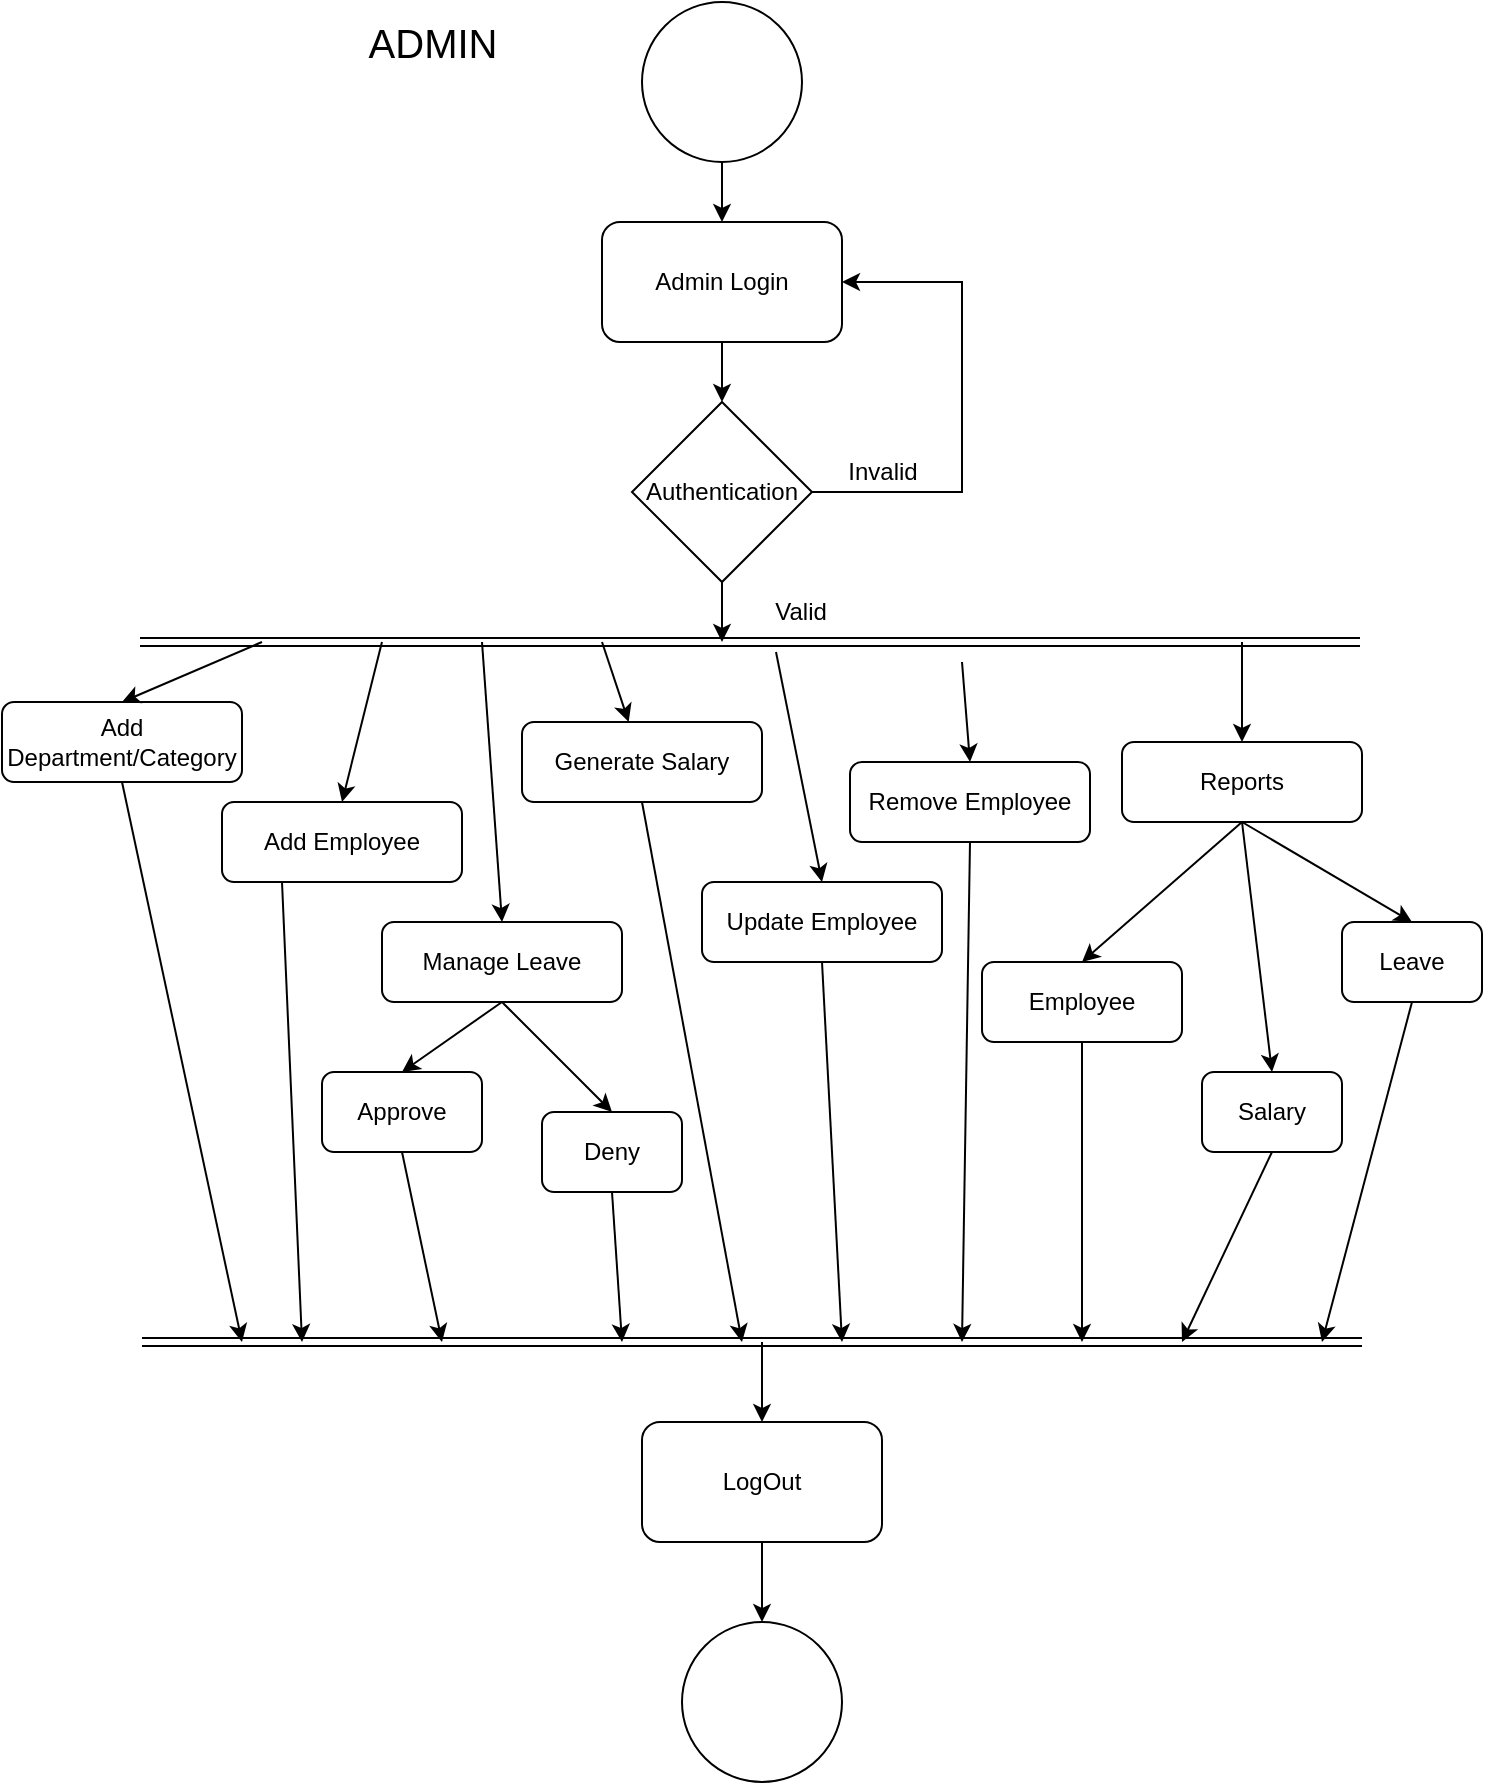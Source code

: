 <mxfile version="22.1.5" type="github">
  <diagram name="Page-1" id="A1GPs7E4RA7VOJBE87aJ">
    <mxGraphModel dx="832" dy="473" grid="1" gridSize="10" guides="1" tooltips="1" connect="1" arrows="1" fold="1" page="1" pageScale="1" pageWidth="827" pageHeight="1169" background="#ffffff" math="0" shadow="0">
      <root>
        <mxCell id="0" />
        <mxCell id="1" parent="0" />
        <mxCell id="PyhdsID59aWahw5KuRE4-1" value="" style="ellipse;whiteSpace=wrap;html=1;aspect=fixed;" vertex="1" parent="1">
          <mxGeometry x="360" y="10" width="80" height="80" as="geometry" />
        </mxCell>
        <mxCell id="PyhdsID59aWahw5KuRE4-3" value="Authentication" style="rhombus;whiteSpace=wrap;html=1;" vertex="1" parent="1">
          <mxGeometry x="355" y="210" width="90" height="90" as="geometry" />
        </mxCell>
        <mxCell id="PyhdsID59aWahw5KuRE4-8" value="Admin Login" style="rounded=1;whiteSpace=wrap;html=1;" vertex="1" parent="1">
          <mxGeometry x="340" y="120" width="120" height="60" as="geometry" />
        </mxCell>
        <mxCell id="PyhdsID59aWahw5KuRE4-9" value="" style="shape=link;html=1;rounded=0;" edge="1" parent="1">
          <mxGeometry width="100" relative="1" as="geometry">
            <mxPoint x="109" y="330" as="sourcePoint" />
            <mxPoint x="719" y="330" as="targetPoint" />
          </mxGeometry>
        </mxCell>
        <mxCell id="PyhdsID59aWahw5KuRE4-10" value="Add Department/Category" style="rounded=1;whiteSpace=wrap;html=1;" vertex="1" parent="1">
          <mxGeometry x="40" y="360" width="120" height="40" as="geometry" />
        </mxCell>
        <mxCell id="PyhdsID59aWahw5KuRE4-13" value="Approve" style="rounded=1;whiteSpace=wrap;html=1;" vertex="1" parent="1">
          <mxGeometry x="200" y="545" width="80" height="40" as="geometry" />
        </mxCell>
        <mxCell id="PyhdsID59aWahw5KuRE4-14" value="Deny" style="rounded=1;whiteSpace=wrap;html=1;" vertex="1" parent="1">
          <mxGeometry x="310" y="565" width="70" height="40" as="geometry" />
        </mxCell>
        <mxCell id="PyhdsID59aWahw5KuRE4-15" value="Manage Leave" style="rounded=1;whiteSpace=wrap;html=1;" vertex="1" parent="1">
          <mxGeometry x="230" y="470" width="120" height="40" as="geometry" />
        </mxCell>
        <mxCell id="PyhdsID59aWahw5KuRE4-16" value="Employee" style="rounded=1;whiteSpace=wrap;html=1;" vertex="1" parent="1">
          <mxGeometry x="530" y="490" width="100" height="40" as="geometry" />
        </mxCell>
        <mxCell id="PyhdsID59aWahw5KuRE4-17" value="Salary" style="rounded=1;whiteSpace=wrap;html=1;" vertex="1" parent="1">
          <mxGeometry x="640" y="545" width="70" height="40" as="geometry" />
        </mxCell>
        <mxCell id="PyhdsID59aWahw5KuRE4-18" value="Leave" style="rounded=1;whiteSpace=wrap;html=1;" vertex="1" parent="1">
          <mxGeometry x="710" y="470" width="70" height="40" as="geometry" />
        </mxCell>
        <mxCell id="PyhdsID59aWahw5KuRE4-19" value="Generate Salary" style="rounded=1;whiteSpace=wrap;html=1;" vertex="1" parent="1">
          <mxGeometry x="300" y="370" width="120" height="40" as="geometry" />
        </mxCell>
        <mxCell id="PyhdsID59aWahw5KuRE4-21" value="Reports" style="rounded=1;whiteSpace=wrap;html=1;" vertex="1" parent="1">
          <mxGeometry x="600" y="380" width="120" height="40" as="geometry" />
        </mxCell>
        <mxCell id="PyhdsID59aWahw5KuRE4-25" value="Add Employee" style="rounded=1;whiteSpace=wrap;html=1;" vertex="1" parent="1">
          <mxGeometry x="150" y="410" width="120" height="40" as="geometry" />
        </mxCell>
        <mxCell id="PyhdsID59aWahw5KuRE4-26" value="" style="shape=link;html=1;rounded=0;" edge="1" parent="1">
          <mxGeometry width="100" relative="1" as="geometry">
            <mxPoint x="110" y="680" as="sourcePoint" />
            <mxPoint x="720" y="680" as="targetPoint" />
          </mxGeometry>
        </mxCell>
        <mxCell id="PyhdsID59aWahw5KuRE4-27" value="" style="ellipse;whiteSpace=wrap;html=1;aspect=fixed;" vertex="1" parent="1">
          <mxGeometry x="380" y="820" width="80" height="80" as="geometry" />
        </mxCell>
        <mxCell id="PyhdsID59aWahw5KuRE4-28" value="LogOut" style="rounded=1;whiteSpace=wrap;html=1;" vertex="1" parent="1">
          <mxGeometry x="360" y="720" width="120" height="60" as="geometry" />
        </mxCell>
        <mxCell id="PyhdsID59aWahw5KuRE4-29" value="" style="endArrow=classic;html=1;rounded=0;exitX=0.5;exitY=1;exitDx=0;exitDy=0;entryX=0.5;entryY=0;entryDx=0;entryDy=0;" edge="1" parent="1" source="PyhdsID59aWahw5KuRE4-1" target="PyhdsID59aWahw5KuRE4-8">
          <mxGeometry width="50" height="50" relative="1" as="geometry">
            <mxPoint x="390" y="250" as="sourcePoint" />
            <mxPoint x="440" y="200" as="targetPoint" />
          </mxGeometry>
        </mxCell>
        <mxCell id="PyhdsID59aWahw5KuRE4-30" value="" style="endArrow=classic;html=1;rounded=0;exitX=0.5;exitY=1;exitDx=0;exitDy=0;entryX=0.5;entryY=0;entryDx=0;entryDy=0;" edge="1" parent="1" source="PyhdsID59aWahw5KuRE4-8" target="PyhdsID59aWahw5KuRE4-3">
          <mxGeometry width="50" height="50" relative="1" as="geometry">
            <mxPoint x="390" y="250" as="sourcePoint" />
            <mxPoint x="440" y="200" as="targetPoint" />
          </mxGeometry>
        </mxCell>
        <mxCell id="PyhdsID59aWahw5KuRE4-31" value="" style="endArrow=classic;html=1;rounded=0;exitX=0.5;exitY=1;exitDx=0;exitDy=0;" edge="1" parent="1" source="PyhdsID59aWahw5KuRE4-3">
          <mxGeometry width="50" height="50" relative="1" as="geometry">
            <mxPoint x="390" y="250" as="sourcePoint" />
            <mxPoint x="400" y="330" as="targetPoint" />
          </mxGeometry>
        </mxCell>
        <mxCell id="PyhdsID59aWahw5KuRE4-32" value="" style="endArrow=classic;html=1;rounded=0;exitX=1;exitY=0.5;exitDx=0;exitDy=0;entryX=1;entryY=0.5;entryDx=0;entryDy=0;" edge="1" parent="1" source="PyhdsID59aWahw5KuRE4-3" target="PyhdsID59aWahw5KuRE4-8">
          <mxGeometry width="50" height="50" relative="1" as="geometry">
            <mxPoint x="390" y="200" as="sourcePoint" />
            <mxPoint x="440" y="150" as="targetPoint" />
            <Array as="points">
              <mxPoint x="520" y="255" />
              <mxPoint x="520" y="150" />
            </Array>
          </mxGeometry>
        </mxCell>
        <mxCell id="PyhdsID59aWahw5KuRE4-33" value="Update Employee" style="rounded=1;whiteSpace=wrap;html=1;" vertex="1" parent="1">
          <mxGeometry x="390" y="450" width="120" height="40" as="geometry" />
        </mxCell>
        <mxCell id="PyhdsID59aWahw5KuRE4-34" value="Remove Employee" style="rounded=1;whiteSpace=wrap;html=1;" vertex="1" parent="1">
          <mxGeometry x="464" y="390" width="120" height="40" as="geometry" />
        </mxCell>
        <mxCell id="PyhdsID59aWahw5KuRE4-35" value="ADMIN" style="text;html=1;align=center;verticalAlign=middle;resizable=0;points=[];autosize=1;strokeColor=none;fillColor=none;fontSize=20;" vertex="1" parent="1">
          <mxGeometry x="210" y="10" width="90" height="40" as="geometry" />
        </mxCell>
        <mxCell id="PyhdsID59aWahw5KuRE4-36" value="Invalid" style="text;html=1;align=center;verticalAlign=middle;resizable=0;points=[];autosize=1;strokeColor=none;fillColor=none;" vertex="1" parent="1">
          <mxGeometry x="450" y="230" width="60" height="30" as="geometry" />
        </mxCell>
        <mxCell id="PyhdsID59aWahw5KuRE4-37" value="Valid" style="text;html=1;align=center;verticalAlign=middle;resizable=0;points=[];autosize=1;strokeColor=none;fillColor=none;" vertex="1" parent="1">
          <mxGeometry x="414" y="300" width="50" height="30" as="geometry" />
        </mxCell>
        <mxCell id="PyhdsID59aWahw5KuRE4-38" value="" style="endArrow=classic;html=1;rounded=0;entryX=0.5;entryY=0;entryDx=0;entryDy=0;" edge="1" parent="1" target="PyhdsID59aWahw5KuRE4-10">
          <mxGeometry width="50" height="50" relative="1" as="geometry">
            <mxPoint x="170" y="330" as="sourcePoint" />
            <mxPoint x="460" y="280" as="targetPoint" />
          </mxGeometry>
        </mxCell>
        <mxCell id="PyhdsID59aWahw5KuRE4-39" value="" style="endArrow=classic;html=1;rounded=0;entryX=0.5;entryY=0;entryDx=0;entryDy=0;" edge="1" parent="1" target="PyhdsID59aWahw5KuRE4-25">
          <mxGeometry width="50" height="50" relative="1" as="geometry">
            <mxPoint x="230" y="330" as="sourcePoint" />
            <mxPoint x="460" y="370" as="targetPoint" />
          </mxGeometry>
        </mxCell>
        <mxCell id="PyhdsID59aWahw5KuRE4-40" value="" style="endArrow=classic;html=1;rounded=0;" edge="1" parent="1" target="PyhdsID59aWahw5KuRE4-19">
          <mxGeometry width="50" height="50" relative="1" as="geometry">
            <mxPoint x="340" y="330" as="sourcePoint" />
            <mxPoint x="460" y="370" as="targetPoint" />
          </mxGeometry>
        </mxCell>
        <mxCell id="PyhdsID59aWahw5KuRE4-41" value="" style="endArrow=classic;html=1;rounded=0;entryX=0.5;entryY=0;entryDx=0;entryDy=0;" edge="1" parent="1" target="PyhdsID59aWahw5KuRE4-15">
          <mxGeometry width="50" height="50" relative="1" as="geometry">
            <mxPoint x="280" y="330" as="sourcePoint" />
            <mxPoint x="460" y="410" as="targetPoint" />
          </mxGeometry>
        </mxCell>
        <mxCell id="PyhdsID59aWahw5KuRE4-42" value="" style="endArrow=classic;html=1;rounded=0;exitX=0.5;exitY=1;exitDx=0;exitDy=0;entryX=0.5;entryY=0;entryDx=0;entryDy=0;" edge="1" parent="1" source="PyhdsID59aWahw5KuRE4-15" target="PyhdsID59aWahw5KuRE4-13">
          <mxGeometry width="50" height="50" relative="1" as="geometry">
            <mxPoint x="410" y="550" as="sourcePoint" />
            <mxPoint x="460" y="500" as="targetPoint" />
          </mxGeometry>
        </mxCell>
        <mxCell id="PyhdsID59aWahw5KuRE4-43" value="" style="endArrow=classic;html=1;rounded=0;exitX=0.5;exitY=1;exitDx=0;exitDy=0;entryX=0.5;entryY=0;entryDx=0;entryDy=0;" edge="1" parent="1" source="PyhdsID59aWahw5KuRE4-15" target="PyhdsID59aWahw5KuRE4-14">
          <mxGeometry width="50" height="50" relative="1" as="geometry">
            <mxPoint x="410" y="550" as="sourcePoint" />
            <mxPoint x="460" y="500" as="targetPoint" />
          </mxGeometry>
        </mxCell>
        <mxCell id="PyhdsID59aWahw5KuRE4-44" value="" style="endArrow=classic;html=1;rounded=0;exitX=0.26;exitY=1.167;exitDx=0;exitDy=0;exitPerimeter=0;entryX=0.5;entryY=0;entryDx=0;entryDy=0;" edge="1" parent="1" source="PyhdsID59aWahw5KuRE4-37" target="PyhdsID59aWahw5KuRE4-33">
          <mxGeometry width="50" height="50" relative="1" as="geometry">
            <mxPoint x="410" y="490" as="sourcePoint" />
            <mxPoint x="460" y="440" as="targetPoint" />
          </mxGeometry>
        </mxCell>
        <mxCell id="PyhdsID59aWahw5KuRE4-45" value="" style="endArrow=classic;html=1;rounded=0;entryX=0.5;entryY=0;entryDx=0;entryDy=0;" edge="1" parent="1" target="PyhdsID59aWahw5KuRE4-34">
          <mxGeometry width="50" height="50" relative="1" as="geometry">
            <mxPoint x="520" y="340" as="sourcePoint" />
            <mxPoint x="460" y="440" as="targetPoint" />
          </mxGeometry>
        </mxCell>
        <mxCell id="PyhdsID59aWahw5KuRE4-46" value="" style="endArrow=classic;html=1;rounded=0;entryX=0.5;entryY=0;entryDx=0;entryDy=0;" edge="1" parent="1" target="PyhdsID59aWahw5KuRE4-21">
          <mxGeometry width="50" height="50" relative="1" as="geometry">
            <mxPoint x="660" y="330" as="sourcePoint" />
            <mxPoint x="460" y="440" as="targetPoint" />
          </mxGeometry>
        </mxCell>
        <mxCell id="PyhdsID59aWahw5KuRE4-48" value="" style="endArrow=classic;html=1;rounded=0;exitX=0.5;exitY=1;exitDx=0;exitDy=0;entryX=0.5;entryY=0;entryDx=0;entryDy=0;" edge="1" parent="1" source="PyhdsID59aWahw5KuRE4-21" target="PyhdsID59aWahw5KuRE4-17">
          <mxGeometry width="50" height="50" relative="1" as="geometry">
            <mxPoint x="410" y="540" as="sourcePoint" />
            <mxPoint x="460" y="490" as="targetPoint" />
          </mxGeometry>
        </mxCell>
        <mxCell id="PyhdsID59aWahw5KuRE4-49" value="" style="endArrow=classic;html=1;rounded=0;exitX=0.5;exitY=1;exitDx=0;exitDy=0;entryX=0.5;entryY=0;entryDx=0;entryDy=0;" edge="1" parent="1" source="PyhdsID59aWahw5KuRE4-21" target="PyhdsID59aWahw5KuRE4-16">
          <mxGeometry width="50" height="50" relative="1" as="geometry">
            <mxPoint x="410" y="540" as="sourcePoint" />
            <mxPoint x="460" y="490" as="targetPoint" />
          </mxGeometry>
        </mxCell>
        <mxCell id="PyhdsID59aWahw5KuRE4-50" value="" style="endArrow=classic;html=1;rounded=0;exitX=0.5;exitY=1;exitDx=0;exitDy=0;entryX=0.5;entryY=0;entryDx=0;entryDy=0;" edge="1" parent="1" source="PyhdsID59aWahw5KuRE4-21" target="PyhdsID59aWahw5KuRE4-18">
          <mxGeometry width="50" height="50" relative="1" as="geometry">
            <mxPoint x="410" y="540" as="sourcePoint" />
            <mxPoint x="460" y="490" as="targetPoint" />
          </mxGeometry>
        </mxCell>
        <mxCell id="PyhdsID59aWahw5KuRE4-51" value="" style="endArrow=classic;html=1;rounded=0;exitX=0.5;exitY=1;exitDx=0;exitDy=0;" edge="1" parent="1" source="PyhdsID59aWahw5KuRE4-10">
          <mxGeometry width="50" height="50" relative="1" as="geometry">
            <mxPoint x="410" y="580" as="sourcePoint" />
            <mxPoint x="160" y="680" as="targetPoint" />
          </mxGeometry>
        </mxCell>
        <mxCell id="PyhdsID59aWahw5KuRE4-52" value="" style="endArrow=classic;html=1;rounded=0;exitX=0.25;exitY=1;exitDx=0;exitDy=0;" edge="1" parent="1" source="PyhdsID59aWahw5KuRE4-25">
          <mxGeometry width="50" height="50" relative="1" as="geometry">
            <mxPoint x="410" y="580" as="sourcePoint" />
            <mxPoint x="190" y="680" as="targetPoint" />
          </mxGeometry>
        </mxCell>
        <mxCell id="PyhdsID59aWahw5KuRE4-53" value="" style="endArrow=classic;html=1;rounded=0;exitX=0.5;exitY=1;exitDx=0;exitDy=0;" edge="1" parent="1" source="PyhdsID59aWahw5KuRE4-19">
          <mxGeometry width="50" height="50" relative="1" as="geometry">
            <mxPoint x="410" y="550" as="sourcePoint" />
            <mxPoint x="410" y="680" as="targetPoint" />
          </mxGeometry>
        </mxCell>
        <mxCell id="PyhdsID59aWahw5KuRE4-54" value="" style="endArrow=classic;html=1;rounded=0;exitX=0.5;exitY=1;exitDx=0;exitDy=0;" edge="1" parent="1" source="PyhdsID59aWahw5KuRE4-13">
          <mxGeometry width="50" height="50" relative="1" as="geometry">
            <mxPoint x="240" y="590" as="sourcePoint" />
            <mxPoint x="260" y="680" as="targetPoint" />
          </mxGeometry>
        </mxCell>
        <mxCell id="PyhdsID59aWahw5KuRE4-55" value="" style="endArrow=classic;html=1;rounded=0;exitX=0.5;exitY=1;exitDx=0;exitDy=0;" edge="1" parent="1" source="PyhdsID59aWahw5KuRE4-14">
          <mxGeometry width="50" height="50" relative="1" as="geometry">
            <mxPoint x="410" y="550" as="sourcePoint" />
            <mxPoint x="350" y="680" as="targetPoint" />
          </mxGeometry>
        </mxCell>
        <mxCell id="PyhdsID59aWahw5KuRE4-56" value="" style="endArrow=classic;html=1;rounded=0;exitX=0.5;exitY=1;exitDx=0;exitDy=0;" edge="1" parent="1" source="PyhdsID59aWahw5KuRE4-33">
          <mxGeometry width="50" height="50" relative="1" as="geometry">
            <mxPoint x="400" y="510" as="sourcePoint" />
            <mxPoint x="460" y="680" as="targetPoint" />
          </mxGeometry>
        </mxCell>
        <mxCell id="PyhdsID59aWahw5KuRE4-57" value="" style="endArrow=classic;html=1;rounded=0;exitX=0.5;exitY=1;exitDx=0;exitDy=0;" edge="1" parent="1" source="PyhdsID59aWahw5KuRE4-34">
          <mxGeometry width="50" height="50" relative="1" as="geometry">
            <mxPoint x="400" y="510" as="sourcePoint" />
            <mxPoint x="520" y="680" as="targetPoint" />
          </mxGeometry>
        </mxCell>
        <mxCell id="PyhdsID59aWahw5KuRE4-58" value="" style="endArrow=classic;html=1;rounded=0;exitX=0.5;exitY=1;exitDx=0;exitDy=0;" edge="1" parent="1" source="PyhdsID59aWahw5KuRE4-16">
          <mxGeometry width="50" height="50" relative="1" as="geometry">
            <mxPoint x="450" y="520" as="sourcePoint" />
            <mxPoint x="580" y="680" as="targetPoint" />
          </mxGeometry>
        </mxCell>
        <mxCell id="PyhdsID59aWahw5KuRE4-59" value="" style="endArrow=classic;html=1;rounded=0;exitX=0.5;exitY=1;exitDx=0;exitDy=0;" edge="1" parent="1" source="PyhdsID59aWahw5KuRE4-17">
          <mxGeometry width="50" height="50" relative="1" as="geometry">
            <mxPoint x="450" y="520" as="sourcePoint" />
            <mxPoint x="630" y="680" as="targetPoint" />
          </mxGeometry>
        </mxCell>
        <mxCell id="PyhdsID59aWahw5KuRE4-61" value="" style="endArrow=classic;html=1;rounded=0;exitX=0.5;exitY=1;exitDx=0;exitDy=0;" edge="1" parent="1" source="PyhdsID59aWahw5KuRE4-18">
          <mxGeometry width="50" height="50" relative="1" as="geometry">
            <mxPoint x="510" y="580" as="sourcePoint" />
            <mxPoint x="700" y="680" as="targetPoint" />
          </mxGeometry>
        </mxCell>
        <mxCell id="PyhdsID59aWahw5KuRE4-62" value="" style="endArrow=classic;html=1;rounded=0;entryX=0.5;entryY=0;entryDx=0;entryDy=0;" edge="1" parent="1" target="PyhdsID59aWahw5KuRE4-28">
          <mxGeometry width="50" height="50" relative="1" as="geometry">
            <mxPoint x="420" y="680" as="sourcePoint" />
            <mxPoint x="450" y="610" as="targetPoint" />
          </mxGeometry>
        </mxCell>
        <mxCell id="PyhdsID59aWahw5KuRE4-63" value="" style="endArrow=classic;html=1;rounded=0;exitX=0.5;exitY=1;exitDx=0;exitDy=0;entryX=0.5;entryY=0;entryDx=0;entryDy=0;" edge="1" parent="1" source="PyhdsID59aWahw5KuRE4-28" target="PyhdsID59aWahw5KuRE4-27">
          <mxGeometry width="50" height="50" relative="1" as="geometry">
            <mxPoint x="400" y="730" as="sourcePoint" />
            <mxPoint x="450" y="680" as="targetPoint" />
          </mxGeometry>
        </mxCell>
      </root>
    </mxGraphModel>
  </diagram>
</mxfile>
